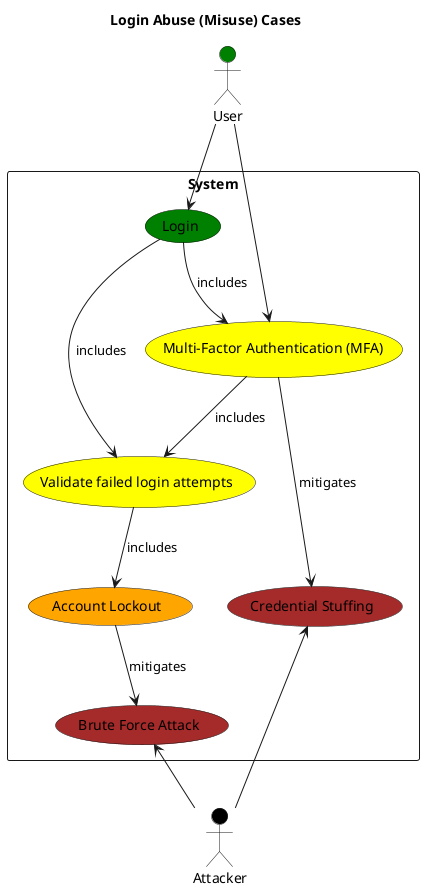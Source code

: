 @startuml

title
Login Abuse (Misuse) Cases
end title

actor "Attacker" as Attacker #Black
actor "User" as User #Green

rectangle "System" as System {
    usecase "Login" as Login #Green
    usecase "Multi-Factor Authentication (MFA)" as MFA #Yellow

    usecase "Validate failed login attempts" as ValidateAttempts #Yellow
    usecase "Account Lockout" as AccountLockout #Orange

    usecase "Brute Force Attack" as BruteForceAttack #Brown
    usecase "Credential Stuffing" as CredentialStuffing #Brown
}

User --> Login
User --> MFA

Login --> ValidateAttempts : includes
Login --> MFA : includes

ValidateAttempts --> AccountLockout : includes
AccountLockout --> BruteForceAttack : mitigates
BruteForceAttack <-- Attacker
CredentialStuffing <-- Attacker

MFA --> ValidateAttempts : includes
MFA ---> CredentialStuffing : mitigates

@enduml